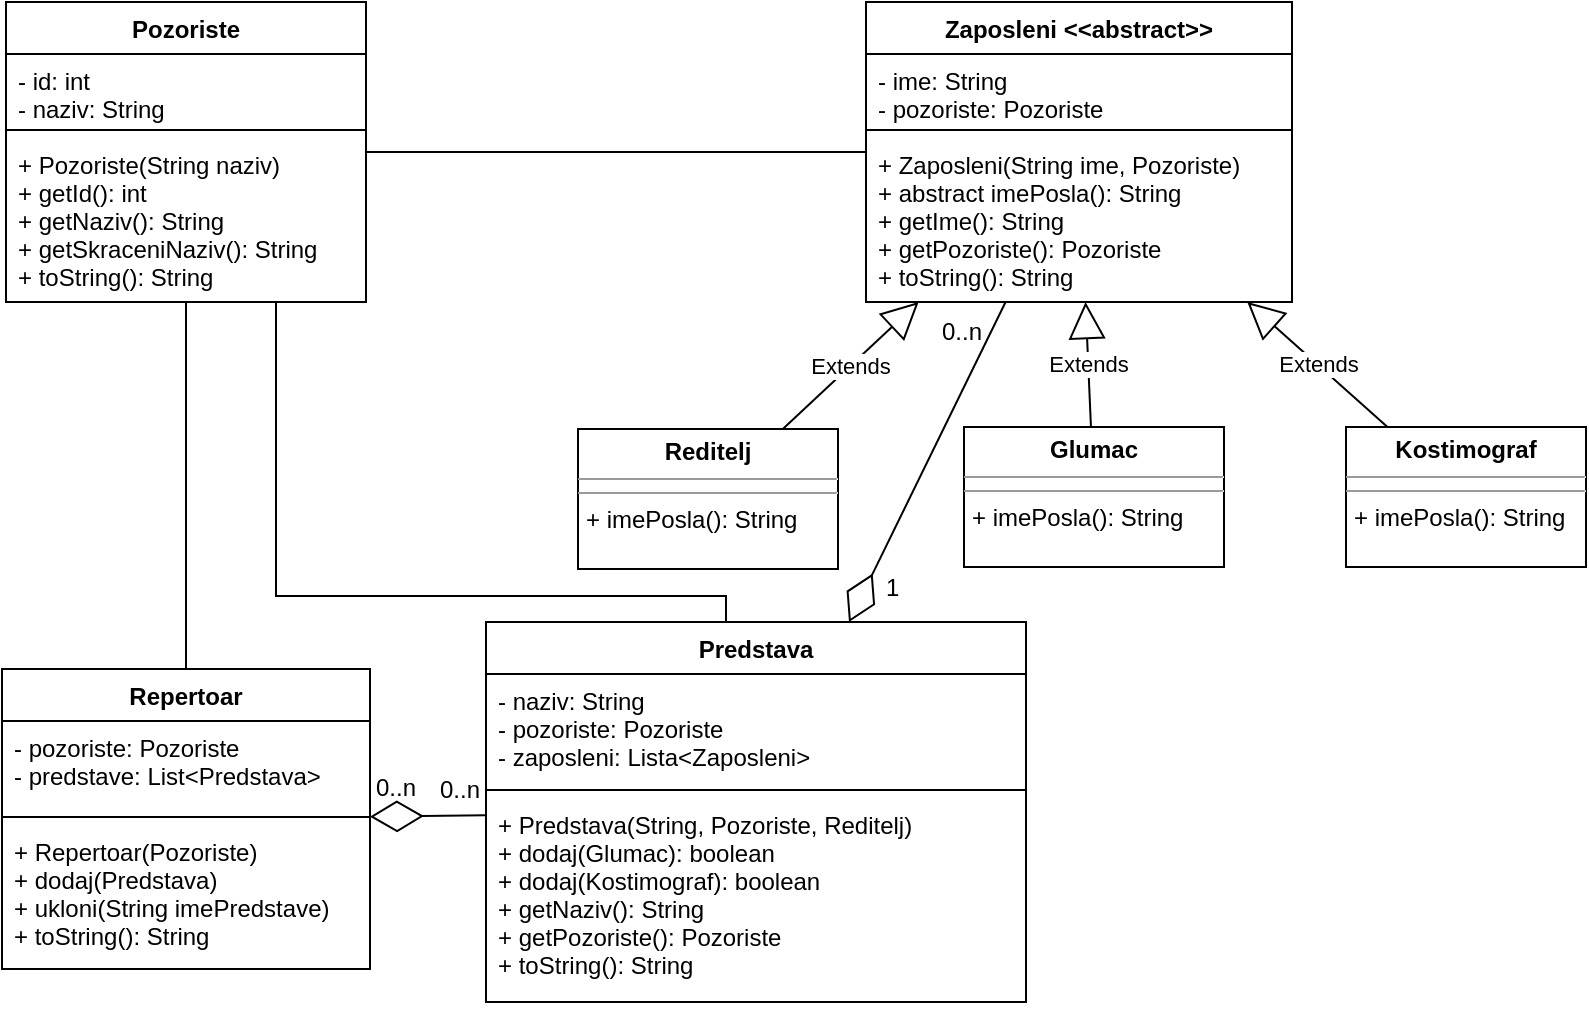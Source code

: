 <mxfile version="10.6.7" type="device"><diagram id="4TfF1sGjlEEqCMnDLy_w" name="Page-1"><mxGraphModel dx="1074" dy="613" grid="1" gridSize="10" guides="1" tooltips="1" connect="1" arrows="1" fold="1" page="1" pageScale="1" pageWidth="850" pageHeight="1100" math="0" shadow="0"><root><mxCell id="0"/><mxCell id="1" parent="0"/><mxCell id="aid8jeyN5_84WlCQmsuL-55" style="edgeStyle=orthogonalEdgeStyle;rounded=0;orthogonalLoop=1;jettySize=auto;html=1;exitX=0.5;exitY=1;exitDx=0;exitDy=0;endArrow=none;endFill=0;" parent="1" source="aid8jeyN5_84WlCQmsuL-1" target="aid8jeyN5_84WlCQmsuL-36" edge="1"><mxGeometry relative="1" as="geometry"/></mxCell><mxCell id="aid8jeyN5_84WlCQmsuL-56" style="edgeStyle=orthogonalEdgeStyle;rounded=0;orthogonalLoop=1;jettySize=auto;html=1;endArrow=none;endFill=0;" parent="1" source="aid8jeyN5_84WlCQmsuL-4" edge="1"><mxGeometry relative="1" as="geometry"><mxPoint x="155" y="197" as="sourcePoint"/><mxPoint x="380" y="347" as="targetPoint"/><Array as="points"><mxPoint x="155" y="317"/><mxPoint x="380" y="317"/></Array></mxGeometry></mxCell><mxCell id="aid8jeyN5_84WlCQmsuL-1" value="Pozoriste" style="swimlane;fontStyle=1;align=center;verticalAlign=top;childLayout=stackLayout;horizontal=1;startSize=26;horizontalStack=0;resizeParent=1;resizeParentMax=0;resizeLast=0;collapsible=1;marginBottom=0;" parent="1" vertex="1"><mxGeometry x="20" y="20" width="180" height="150" as="geometry"/></mxCell><mxCell id="aid8jeyN5_84WlCQmsuL-2" value="- id: int&#xA;- naziv: String&#xA;" style="text;strokeColor=none;fillColor=none;align=left;verticalAlign=top;spacingLeft=4;spacingRight=4;overflow=hidden;rotatable=0;points=[[0,0.5],[1,0.5]];portConstraint=eastwest;" parent="aid8jeyN5_84WlCQmsuL-1" vertex="1"><mxGeometry y="26" width="180" height="34" as="geometry"/></mxCell><mxCell id="aid8jeyN5_84WlCQmsuL-3" value="" style="line;strokeWidth=1;fillColor=none;align=left;verticalAlign=middle;spacingTop=-1;spacingLeft=3;spacingRight=3;rotatable=0;labelPosition=right;points=[];portConstraint=eastwest;" parent="aid8jeyN5_84WlCQmsuL-1" vertex="1"><mxGeometry y="60" width="180" height="8" as="geometry"/></mxCell><mxCell id="aid8jeyN5_84WlCQmsuL-4" value="+ Pozoriste(String naziv)&#xA;+ getId(): int&#xA;+ getNaziv(): String&#xA;+ getSkraceniNaziv(): String&#xA;+ toString(): String" style="text;strokeColor=none;fillColor=none;align=left;verticalAlign=top;spacingLeft=4;spacingRight=4;overflow=hidden;rotatable=0;points=[[0,0.5],[1,0.5]];portConstraint=eastwest;" parent="aid8jeyN5_84WlCQmsuL-1" vertex="1"><mxGeometry y="68" width="180" height="82" as="geometry"/></mxCell><mxCell id="aid8jeyN5_84WlCQmsuL-5" value="Zaposleni &lt;&lt;abstract&gt;&gt;" style="swimlane;fontStyle=1;align=center;verticalAlign=top;childLayout=stackLayout;horizontal=1;startSize=26;horizontalStack=0;resizeParent=1;resizeParentMax=0;resizeLast=0;collapsible=1;marginBottom=0;" parent="1" vertex="1"><mxGeometry x="450" y="20" width="213" height="150" as="geometry"/></mxCell><mxCell id="aid8jeyN5_84WlCQmsuL-6" value="- ime: String&#xA;- pozoriste: Pozoriste" style="text;strokeColor=none;fillColor=none;align=left;verticalAlign=top;spacingLeft=4;spacingRight=4;overflow=hidden;rotatable=0;points=[[0,0.5],[1,0.5]];portConstraint=eastwest;" parent="aid8jeyN5_84WlCQmsuL-5" vertex="1"><mxGeometry y="26" width="213" height="34" as="geometry"/></mxCell><mxCell id="aid8jeyN5_84WlCQmsuL-7" value="" style="line;strokeWidth=1;fillColor=none;align=left;verticalAlign=middle;spacingTop=-1;spacingLeft=3;spacingRight=3;rotatable=0;labelPosition=right;points=[];portConstraint=eastwest;" parent="aid8jeyN5_84WlCQmsuL-5" vertex="1"><mxGeometry y="60" width="213" height="8" as="geometry"/></mxCell><mxCell id="aid8jeyN5_84WlCQmsuL-8" value="+ Zaposleni(String ime, Pozoriste)&#xA;+ abstract imePosla(): String&#xA;+ getIme(): String&#xA;+ getPozoriste(): Pozoriste&#xA;+ toString(): String&#xA;" style="text;strokeColor=none;fillColor=none;align=left;verticalAlign=top;spacingLeft=4;spacingRight=4;overflow=hidden;rotatable=0;points=[[0,0.5],[1,0.5]];portConstraint=eastwest;" parent="aid8jeyN5_84WlCQmsuL-5" vertex="1"><mxGeometry y="68" width="213" height="82" as="geometry"/></mxCell><mxCell id="aid8jeyN5_84WlCQmsuL-26" value="&lt;p style=&quot;margin: 0px ; margin-top: 4px ; text-align: center&quot;&gt;&lt;b&gt;Glumac&lt;/b&gt;&lt;br&gt;&lt;/p&gt;&lt;hr size=&quot;1&quot;&gt;&lt;hr size=&quot;1&quot;&gt;&lt;p style=&quot;margin: 0px ; margin-left: 4px&quot;&gt;+ imePosla(): String&lt;/p&gt;" style="verticalAlign=top;align=left;overflow=fill;fontSize=12;fontFamily=Helvetica;html=1;" parent="1" vertex="1"><mxGeometry x="499" y="232.5" width="130" height="70" as="geometry"/></mxCell><mxCell id="aid8jeyN5_84WlCQmsuL-27" value="&lt;p style=&quot;margin: 0px ; margin-top: 4px ; text-align: center&quot;&gt;&lt;b&gt;Reditelj&lt;/b&gt;&lt;br&gt;&lt;/p&gt;&lt;hr size=&quot;1&quot;&gt;&lt;hr size=&quot;1&quot;&gt;&lt;p style=&quot;margin: 0px ; margin-left: 4px&quot;&gt;+ imePosla(): String&lt;/p&gt;" style="verticalAlign=top;align=left;overflow=fill;fontSize=12;fontFamily=Helvetica;html=1;" parent="1" vertex="1"><mxGeometry x="306" y="233.5" width="130" height="70" as="geometry"/></mxCell><mxCell id="aid8jeyN5_84WlCQmsuL-28" value="&lt;p style=&quot;margin: 0px ; margin-top: 4px ; text-align: center&quot;&gt;&lt;b&gt;Kostimograf&lt;/b&gt;&lt;br&gt;&lt;/p&gt;&lt;hr size=&quot;1&quot;&gt;&lt;hr size=&quot;1&quot;&gt;&lt;p style=&quot;margin: 0px ; margin-left: 4px&quot;&gt;+ imePosla(): String&lt;/p&gt;" style="verticalAlign=top;align=left;overflow=fill;fontSize=12;fontFamily=Helvetica;html=1;" parent="1" vertex="1"><mxGeometry x="690" y="232.5" width="120" height="70" as="geometry"/></mxCell><mxCell id="aid8jeyN5_84WlCQmsuL-29" value="Extends" style="endArrow=block;endSize=16;endFill=0;html=1;" parent="1" source="aid8jeyN5_84WlCQmsuL-26" target="aid8jeyN5_84WlCQmsuL-5" edge="1"><mxGeometry width="160" relative="1" as="geometry"><mxPoint x="160" y="340" as="sourcePoint"/><mxPoint x="320" y="340" as="targetPoint"/></mxGeometry></mxCell><mxCell id="aid8jeyN5_84WlCQmsuL-30" value="Extends" style="endArrow=block;endSize=16;endFill=0;html=1;" parent="1" source="aid8jeyN5_84WlCQmsuL-27" target="aid8jeyN5_84WlCQmsuL-5" edge="1"><mxGeometry width="160" relative="1" as="geometry"><mxPoint x="557" y="260" as="sourcePoint"/><mxPoint x="481.658" y="185" as="targetPoint"/></mxGeometry></mxCell><mxCell id="aid8jeyN5_84WlCQmsuL-31" value="Extends" style="endArrow=block;endSize=16;endFill=0;html=1;" parent="1" source="aid8jeyN5_84WlCQmsuL-28" target="aid8jeyN5_84WlCQmsuL-5" edge="1"><mxGeometry width="160" relative="1" as="geometry"><mxPoint x="540.803" y="260" as="sourcePoint"/><mxPoint x="553.237" y="185" as="targetPoint"/></mxGeometry></mxCell><mxCell id="aid8jeyN5_84WlCQmsuL-32" value="Predstava" style="swimlane;fontStyle=1;align=center;verticalAlign=top;childLayout=stackLayout;horizontal=1;startSize=26;horizontalStack=0;resizeParent=1;resizeParentMax=0;resizeLast=0;collapsible=1;marginBottom=0;" parent="1" vertex="1"><mxGeometry x="260" y="330" width="270" height="190" as="geometry"/></mxCell><mxCell id="aid8jeyN5_84WlCQmsuL-33" value="- naziv: String&#xA;- pozoriste: Pozoriste&#xA;- zaposleni: Lista&lt;Zaposleni&gt;&#xA;" style="text;strokeColor=none;fillColor=none;align=left;verticalAlign=top;spacingLeft=4;spacingRight=4;overflow=hidden;rotatable=0;points=[[0,0.5],[1,0.5]];portConstraint=eastwest;" parent="aid8jeyN5_84WlCQmsuL-32" vertex="1"><mxGeometry y="26" width="270" height="54" as="geometry"/></mxCell><mxCell id="aid8jeyN5_84WlCQmsuL-34" value="" style="line;strokeWidth=1;fillColor=none;align=left;verticalAlign=middle;spacingTop=-1;spacingLeft=3;spacingRight=3;rotatable=0;labelPosition=right;points=[];portConstraint=eastwest;" parent="aid8jeyN5_84WlCQmsuL-32" vertex="1"><mxGeometry y="80" width="270" height="8" as="geometry"/></mxCell><mxCell id="aid8jeyN5_84WlCQmsuL-35" value="+ Predstava(String, Pozoriste, Reditelj)&#xA;+ dodaj(Glumac): boolean&#xA;+ dodaj(Kostimograf): boolean&#xA;+ getNaziv(): String&#xA;+ getPozoriste(): Pozoriste&#xA;+ toString(): String" style="text;strokeColor=none;fillColor=none;align=left;verticalAlign=top;spacingLeft=4;spacingRight=4;overflow=hidden;rotatable=0;points=[[0,0.5],[1,0.5]];portConstraint=eastwest;" parent="aid8jeyN5_84WlCQmsuL-32" vertex="1"><mxGeometry y="88" width="270" height="102" as="geometry"/></mxCell><mxCell id="aid8jeyN5_84WlCQmsuL-36" value="Repertoar" style="swimlane;fontStyle=1;align=center;verticalAlign=top;childLayout=stackLayout;horizontal=1;startSize=26;horizontalStack=0;resizeParent=1;resizeParentMax=0;resizeLast=0;collapsible=1;marginBottom=0;" parent="1" vertex="1"><mxGeometry x="18" y="353.5" width="184" height="150" as="geometry"/></mxCell><mxCell id="aid8jeyN5_84WlCQmsuL-37" value="- pozoriste: Pozoriste&#xA;- predstave: List&lt;Predstava&gt;&#xA;" style="text;strokeColor=none;fillColor=none;align=left;verticalAlign=top;spacingLeft=4;spacingRight=4;overflow=hidden;rotatable=0;points=[[0,0.5],[1,0.5]];portConstraint=eastwest;" parent="aid8jeyN5_84WlCQmsuL-36" vertex="1"><mxGeometry y="26" width="184" height="44" as="geometry"/></mxCell><mxCell id="aid8jeyN5_84WlCQmsuL-38" value="" style="line;strokeWidth=1;fillColor=none;align=left;verticalAlign=middle;spacingTop=-1;spacingLeft=3;spacingRight=3;rotatable=0;labelPosition=right;points=[];portConstraint=eastwest;" parent="aid8jeyN5_84WlCQmsuL-36" vertex="1"><mxGeometry y="70" width="184" height="8" as="geometry"/></mxCell><mxCell id="aid8jeyN5_84WlCQmsuL-39" value="+ Repertoar(Pozoriste)&#xA;+ dodaj(Predstava)&#xA;+ ukloni(String imePredstave)&#xA;+ toString(): String&#xA;" style="text;strokeColor=none;fillColor=none;align=left;verticalAlign=top;spacingLeft=4;spacingRight=4;overflow=hidden;rotatable=0;points=[[0,0.5],[1,0.5]];portConstraint=eastwest;" parent="aid8jeyN5_84WlCQmsuL-36" vertex="1"><mxGeometry y="78" width="184" height="72" as="geometry"/></mxCell><mxCell id="aid8jeyN5_84WlCQmsuL-40" value="" style="endArrow=diamondThin;endFill=0;endSize=24;html=1;" parent="1" source="aid8jeyN5_84WlCQmsuL-5" target="aid8jeyN5_84WlCQmsuL-32" edge="1"><mxGeometry width="160" relative="1" as="geometry"><mxPoint x="20" y="520" as="sourcePoint"/><mxPoint x="180" y="520" as="targetPoint"/></mxGeometry></mxCell><mxCell id="aid8jeyN5_84WlCQmsuL-43" value="" style="endArrow=none;endFill=0;endSize=24;html=1;startArrow=diamondThin;startFill=0;startSize=24;" parent="1" source="aid8jeyN5_84WlCQmsuL-36" target="aid8jeyN5_84WlCQmsuL-32" edge="1"><mxGeometry width="160" relative="1" as="geometry"><mxPoint x="20" y="520" as="sourcePoint"/><mxPoint x="80" y="520" as="targetPoint"/></mxGeometry></mxCell><mxCell id="aid8jeyN5_84WlCQmsuL-44" value="0..n" style="text;html=1;resizable=0;points=[];autosize=1;align=left;verticalAlign=top;spacingTop=-4;" parent="1" vertex="1"><mxGeometry x="235" y="404" width="40" height="20" as="geometry"/></mxCell><mxCell id="aid8jeyN5_84WlCQmsuL-45" value="&lt;div&gt;&lt;br&gt;&lt;/div&gt;&lt;div&gt;&lt;br&gt;&lt;/div&gt;" style="text;html=1;resizable=0;points=[];autosize=1;align=left;verticalAlign=top;spacingTop=-4;" parent="1" vertex="1"><mxGeometry x="212" y="389" width="20" height="30" as="geometry"/></mxCell><mxCell id="aid8jeyN5_84WlCQmsuL-46" value="&lt;div&gt;&lt;br&gt;&lt;/div&gt;&lt;div&gt;&lt;br&gt;&lt;/div&gt;" style="text;html=1;resizable=0;points=[];autosize=1;align=left;verticalAlign=top;spacingTop=-4;direction=south;" parent="1" vertex="1"><mxGeometry x="207" y="504" width="30" height="20" as="geometry"/></mxCell><mxCell id="aid8jeyN5_84WlCQmsuL-48" value="0..n" style="text;html=1;resizable=0;points=[];autosize=1;align=left;verticalAlign=top;spacingTop=-4;" parent="1" vertex="1"><mxGeometry x="203" y="402.5" width="40" height="20" as="geometry"/></mxCell><mxCell id="aid8jeyN5_84WlCQmsuL-49" value="1" style="text;html=1;resizable=0;points=[];autosize=1;align=left;verticalAlign=top;spacingTop=-4;" parent="1" vertex="1"><mxGeometry x="458" y="302.5" width="20" height="20" as="geometry"/></mxCell><mxCell id="aid8jeyN5_84WlCQmsuL-52" value="0..n" style="text;html=1;resizable=0;points=[];autosize=1;align=left;verticalAlign=top;spacingTop=-4;" parent="1" vertex="1"><mxGeometry x="486" y="175" width="40" height="20" as="geometry"/></mxCell><mxCell id="aid8jeyN5_84WlCQmsuL-54" style="edgeStyle=orthogonalEdgeStyle;rounded=0;orthogonalLoop=1;jettySize=auto;html=1;endArrow=none;endFill=0;" parent="1" source="aid8jeyN5_84WlCQmsuL-1" target="aid8jeyN5_84WlCQmsuL-5" edge="1"><mxGeometry relative="1" as="geometry"/></mxCell></root></mxGraphModel></diagram></mxfile>